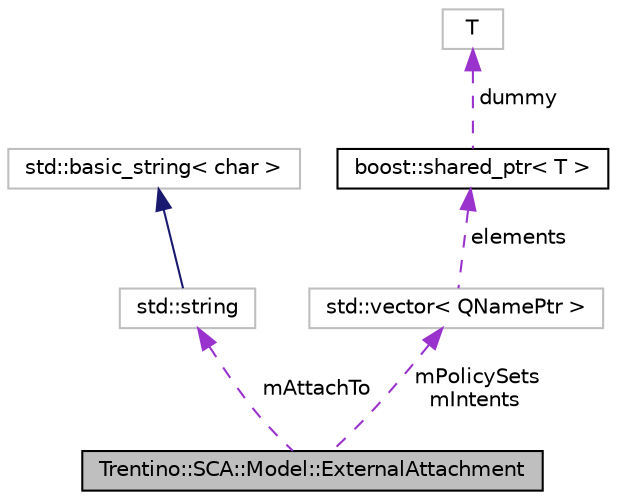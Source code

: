 digraph G
{
  edge [fontname="Helvetica",fontsize="10",labelfontname="Helvetica",labelfontsize="10"];
  node [fontname="Helvetica",fontsize="10",shape=record];
  Node1 [label="Trentino::SCA::Model::ExternalAttachment",height=0.2,width=0.4,color="black", fillcolor="grey75", style="filled" fontcolor="black"];
  Node2 -> Node1 [dir="back",color="darkorchid3",fontsize="10",style="dashed",label=" mAttachTo" ,fontname="Helvetica"];
  Node2 [label="std::string",height=0.2,width=0.4,color="grey75", fillcolor="white", style="filled",tooltip="STL class."];
  Node3 -> Node2 [dir="back",color="midnightblue",fontsize="10",style="solid",fontname="Helvetica"];
  Node3 [label="std::basic_string\< char \>",height=0.2,width=0.4,color="grey75", fillcolor="white", style="filled",tooltip="STL class."];
  Node4 -> Node1 [dir="back",color="darkorchid3",fontsize="10",style="dashed",label=" mPolicySets\nmIntents" ,fontname="Helvetica"];
  Node4 [label="std::vector\< QNamePtr \>",height=0.2,width=0.4,color="grey75", fillcolor="white", style="filled"];
  Node5 -> Node4 [dir="back",color="darkorchid3",fontsize="10",style="dashed",label=" elements" ,fontname="Helvetica"];
  Node5 [label="boost::shared_ptr\< T \>",height=0.2,width=0.4,color="black", fillcolor="white", style="filled",URL="$classboost_1_1shared__ptr.html"];
  Node6 -> Node5 [dir="back",color="darkorchid3",fontsize="10",style="dashed",label=" dummy" ,fontname="Helvetica"];
  Node6 [label="T",height=0.2,width=0.4,color="grey75", fillcolor="white", style="filled"];
}
